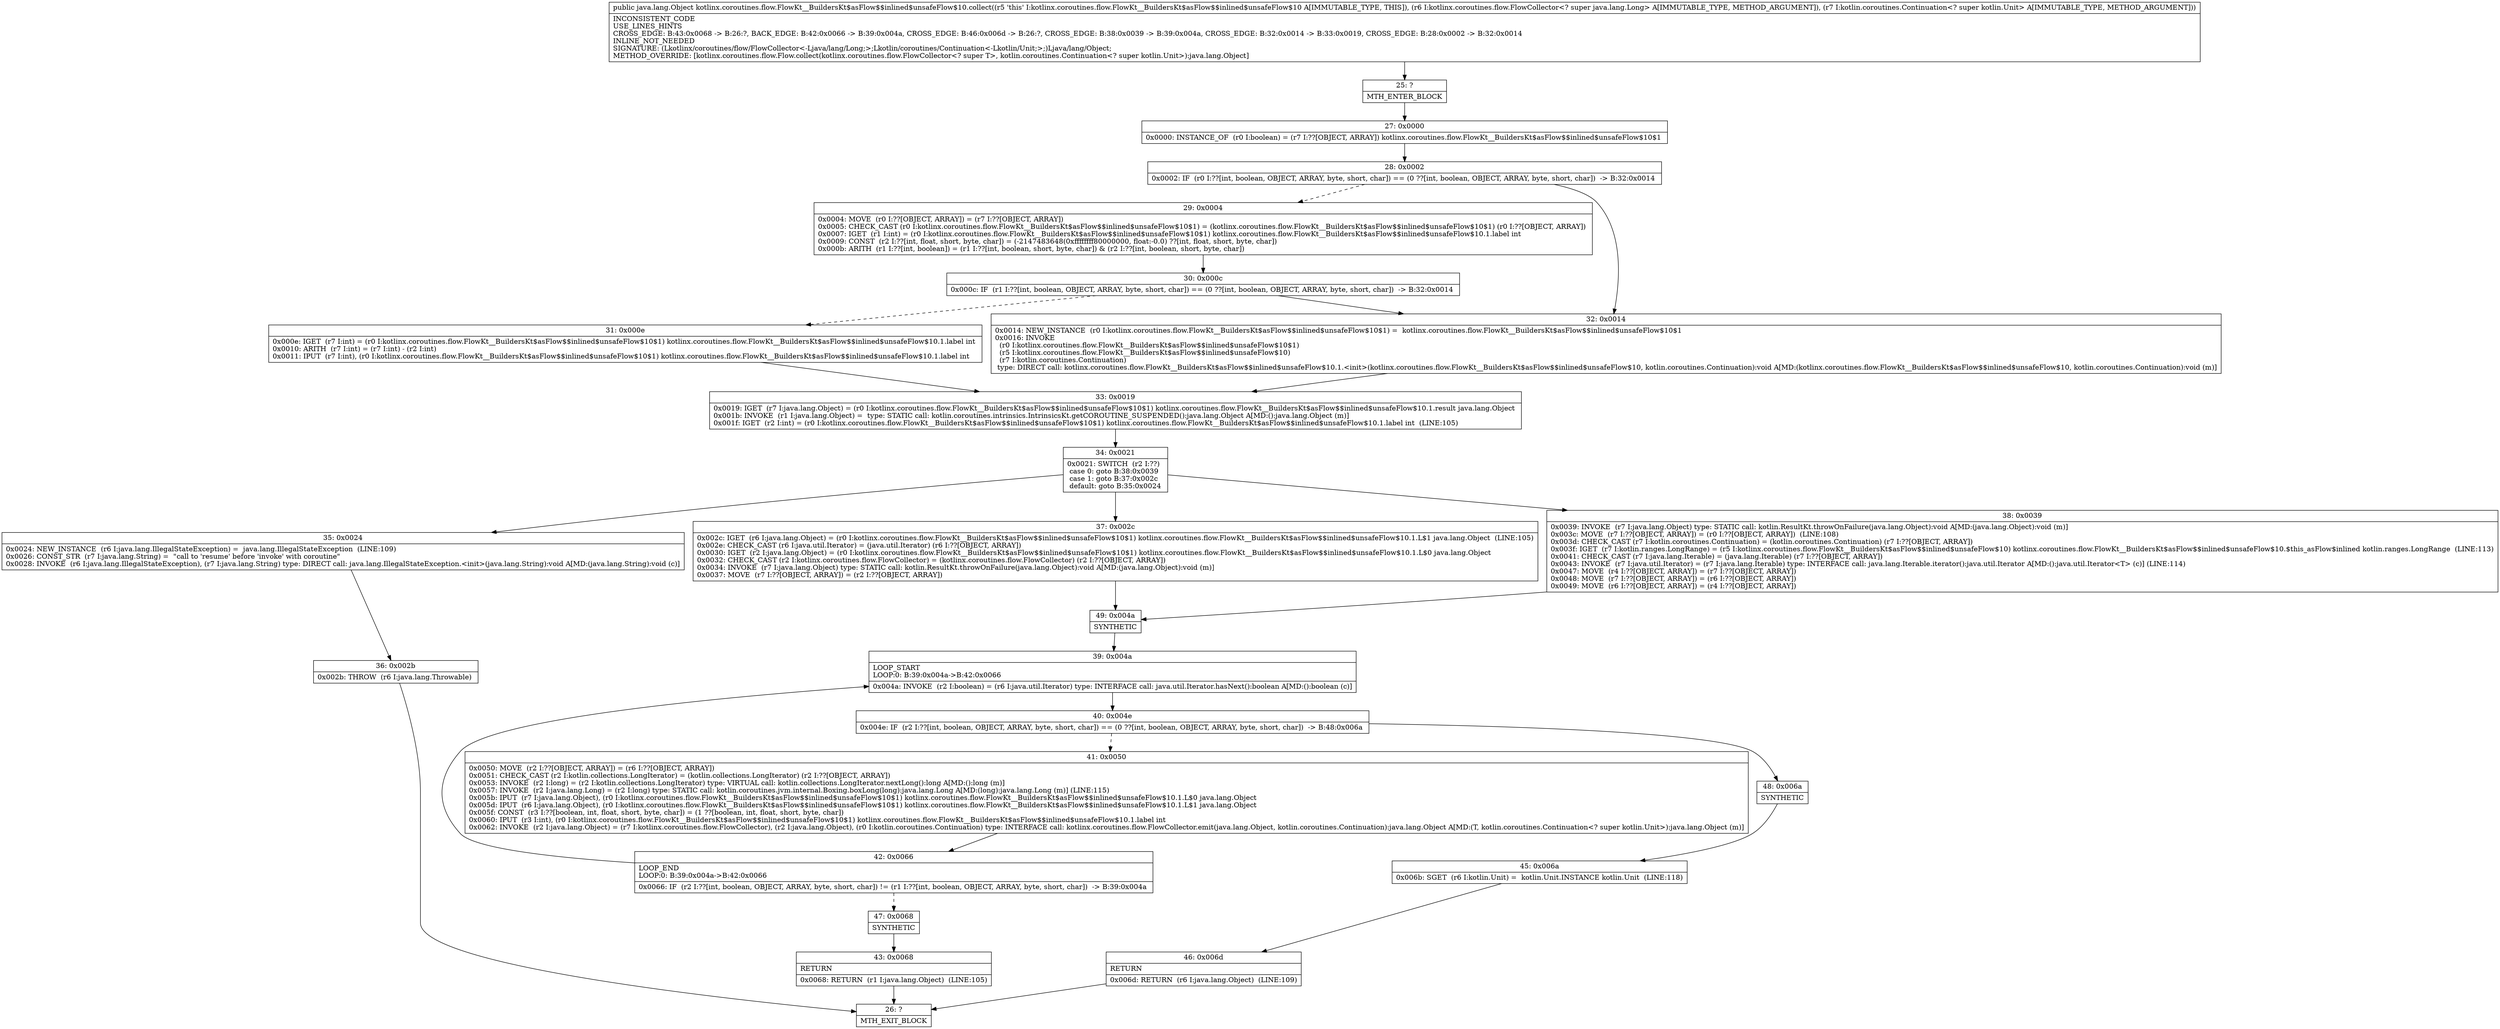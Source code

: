 digraph "CFG forkotlinx.coroutines.flow.FlowKt__BuildersKt$asFlow$$inlined$unsafeFlow$10.collect(Lkotlinx\/coroutines\/flow\/FlowCollector;Lkotlin\/coroutines\/Continuation;)Ljava\/lang\/Object;" {
Node_25 [shape=record,label="{25\:\ ?|MTH_ENTER_BLOCK\l}"];
Node_27 [shape=record,label="{27\:\ 0x0000|0x0000: INSTANCE_OF  (r0 I:boolean) = (r7 I:??[OBJECT, ARRAY]) kotlinx.coroutines.flow.FlowKt__BuildersKt$asFlow$$inlined$unsafeFlow$10$1 \l}"];
Node_28 [shape=record,label="{28\:\ 0x0002|0x0002: IF  (r0 I:??[int, boolean, OBJECT, ARRAY, byte, short, char]) == (0 ??[int, boolean, OBJECT, ARRAY, byte, short, char])  \-\> B:32:0x0014 \l}"];
Node_29 [shape=record,label="{29\:\ 0x0004|0x0004: MOVE  (r0 I:??[OBJECT, ARRAY]) = (r7 I:??[OBJECT, ARRAY]) \l0x0005: CHECK_CAST (r0 I:kotlinx.coroutines.flow.FlowKt__BuildersKt$asFlow$$inlined$unsafeFlow$10$1) = (kotlinx.coroutines.flow.FlowKt__BuildersKt$asFlow$$inlined$unsafeFlow$10$1) (r0 I:??[OBJECT, ARRAY]) \l0x0007: IGET  (r1 I:int) = (r0 I:kotlinx.coroutines.flow.FlowKt__BuildersKt$asFlow$$inlined$unsafeFlow$10$1) kotlinx.coroutines.flow.FlowKt__BuildersKt$asFlow$$inlined$unsafeFlow$10.1.label int \l0x0009: CONST  (r2 I:??[int, float, short, byte, char]) = (\-2147483648(0xffffffff80000000, float:\-0.0) ??[int, float, short, byte, char]) \l0x000b: ARITH  (r1 I:??[int, boolean]) = (r1 I:??[int, boolean, short, byte, char]) & (r2 I:??[int, boolean, short, byte, char]) \l}"];
Node_30 [shape=record,label="{30\:\ 0x000c|0x000c: IF  (r1 I:??[int, boolean, OBJECT, ARRAY, byte, short, char]) == (0 ??[int, boolean, OBJECT, ARRAY, byte, short, char])  \-\> B:32:0x0014 \l}"];
Node_31 [shape=record,label="{31\:\ 0x000e|0x000e: IGET  (r7 I:int) = (r0 I:kotlinx.coroutines.flow.FlowKt__BuildersKt$asFlow$$inlined$unsafeFlow$10$1) kotlinx.coroutines.flow.FlowKt__BuildersKt$asFlow$$inlined$unsafeFlow$10.1.label int \l0x0010: ARITH  (r7 I:int) = (r7 I:int) \- (r2 I:int) \l0x0011: IPUT  (r7 I:int), (r0 I:kotlinx.coroutines.flow.FlowKt__BuildersKt$asFlow$$inlined$unsafeFlow$10$1) kotlinx.coroutines.flow.FlowKt__BuildersKt$asFlow$$inlined$unsafeFlow$10.1.label int \l}"];
Node_33 [shape=record,label="{33\:\ 0x0019|0x0019: IGET  (r7 I:java.lang.Object) = (r0 I:kotlinx.coroutines.flow.FlowKt__BuildersKt$asFlow$$inlined$unsafeFlow$10$1) kotlinx.coroutines.flow.FlowKt__BuildersKt$asFlow$$inlined$unsafeFlow$10.1.result java.lang.Object \l0x001b: INVOKE  (r1 I:java.lang.Object) =  type: STATIC call: kotlin.coroutines.intrinsics.IntrinsicsKt.getCOROUTINE_SUSPENDED():java.lang.Object A[MD:():java.lang.Object (m)]\l0x001f: IGET  (r2 I:int) = (r0 I:kotlinx.coroutines.flow.FlowKt__BuildersKt$asFlow$$inlined$unsafeFlow$10$1) kotlinx.coroutines.flow.FlowKt__BuildersKt$asFlow$$inlined$unsafeFlow$10.1.label int  (LINE:105)\l}"];
Node_34 [shape=record,label="{34\:\ 0x0021|0x0021: SWITCH  (r2 I:??)\l case 0: goto B:38:0x0039\l case 1: goto B:37:0x002c\l default: goto B:35:0x0024 \l}"];
Node_35 [shape=record,label="{35\:\ 0x0024|0x0024: NEW_INSTANCE  (r6 I:java.lang.IllegalStateException) =  java.lang.IllegalStateException  (LINE:109)\l0x0026: CONST_STR  (r7 I:java.lang.String) =  \"call to 'resume' before 'invoke' with coroutine\" \l0x0028: INVOKE  (r6 I:java.lang.IllegalStateException), (r7 I:java.lang.String) type: DIRECT call: java.lang.IllegalStateException.\<init\>(java.lang.String):void A[MD:(java.lang.String):void (c)]\l}"];
Node_36 [shape=record,label="{36\:\ 0x002b|0x002b: THROW  (r6 I:java.lang.Throwable) \l}"];
Node_26 [shape=record,label="{26\:\ ?|MTH_EXIT_BLOCK\l}"];
Node_37 [shape=record,label="{37\:\ 0x002c|0x002c: IGET  (r6 I:java.lang.Object) = (r0 I:kotlinx.coroutines.flow.FlowKt__BuildersKt$asFlow$$inlined$unsafeFlow$10$1) kotlinx.coroutines.flow.FlowKt__BuildersKt$asFlow$$inlined$unsafeFlow$10.1.L$1 java.lang.Object  (LINE:105)\l0x002e: CHECK_CAST (r6 I:java.util.Iterator) = (java.util.Iterator) (r6 I:??[OBJECT, ARRAY]) \l0x0030: IGET  (r2 I:java.lang.Object) = (r0 I:kotlinx.coroutines.flow.FlowKt__BuildersKt$asFlow$$inlined$unsafeFlow$10$1) kotlinx.coroutines.flow.FlowKt__BuildersKt$asFlow$$inlined$unsafeFlow$10.1.L$0 java.lang.Object \l0x0032: CHECK_CAST (r2 I:kotlinx.coroutines.flow.FlowCollector) = (kotlinx.coroutines.flow.FlowCollector) (r2 I:??[OBJECT, ARRAY]) \l0x0034: INVOKE  (r7 I:java.lang.Object) type: STATIC call: kotlin.ResultKt.throwOnFailure(java.lang.Object):void A[MD:(java.lang.Object):void (m)]\l0x0037: MOVE  (r7 I:??[OBJECT, ARRAY]) = (r2 I:??[OBJECT, ARRAY]) \l}"];
Node_49 [shape=record,label="{49\:\ 0x004a|SYNTHETIC\l}"];
Node_39 [shape=record,label="{39\:\ 0x004a|LOOP_START\lLOOP:0: B:39:0x004a\-\>B:42:0x0066\l|0x004a: INVOKE  (r2 I:boolean) = (r6 I:java.util.Iterator) type: INTERFACE call: java.util.Iterator.hasNext():boolean A[MD:():boolean (c)]\l}"];
Node_40 [shape=record,label="{40\:\ 0x004e|0x004e: IF  (r2 I:??[int, boolean, OBJECT, ARRAY, byte, short, char]) == (0 ??[int, boolean, OBJECT, ARRAY, byte, short, char])  \-\> B:48:0x006a \l}"];
Node_41 [shape=record,label="{41\:\ 0x0050|0x0050: MOVE  (r2 I:??[OBJECT, ARRAY]) = (r6 I:??[OBJECT, ARRAY]) \l0x0051: CHECK_CAST (r2 I:kotlin.collections.LongIterator) = (kotlin.collections.LongIterator) (r2 I:??[OBJECT, ARRAY]) \l0x0053: INVOKE  (r2 I:long) = (r2 I:kotlin.collections.LongIterator) type: VIRTUAL call: kotlin.collections.LongIterator.nextLong():long A[MD:():long (m)]\l0x0057: INVOKE  (r2 I:java.lang.Long) = (r2 I:long) type: STATIC call: kotlin.coroutines.jvm.internal.Boxing.boxLong(long):java.lang.Long A[MD:(long):java.lang.Long (m)] (LINE:115)\l0x005b: IPUT  (r7 I:java.lang.Object), (r0 I:kotlinx.coroutines.flow.FlowKt__BuildersKt$asFlow$$inlined$unsafeFlow$10$1) kotlinx.coroutines.flow.FlowKt__BuildersKt$asFlow$$inlined$unsafeFlow$10.1.L$0 java.lang.Object \l0x005d: IPUT  (r6 I:java.lang.Object), (r0 I:kotlinx.coroutines.flow.FlowKt__BuildersKt$asFlow$$inlined$unsafeFlow$10$1) kotlinx.coroutines.flow.FlowKt__BuildersKt$asFlow$$inlined$unsafeFlow$10.1.L$1 java.lang.Object \l0x005f: CONST  (r3 I:??[boolean, int, float, short, byte, char]) = (1 ??[boolean, int, float, short, byte, char]) \l0x0060: IPUT  (r3 I:int), (r0 I:kotlinx.coroutines.flow.FlowKt__BuildersKt$asFlow$$inlined$unsafeFlow$10$1) kotlinx.coroutines.flow.FlowKt__BuildersKt$asFlow$$inlined$unsafeFlow$10.1.label int \l0x0062: INVOKE  (r2 I:java.lang.Object) = (r7 I:kotlinx.coroutines.flow.FlowCollector), (r2 I:java.lang.Object), (r0 I:kotlin.coroutines.Continuation) type: INTERFACE call: kotlinx.coroutines.flow.FlowCollector.emit(java.lang.Object, kotlin.coroutines.Continuation):java.lang.Object A[MD:(T, kotlin.coroutines.Continuation\<? super kotlin.Unit\>):java.lang.Object (m)]\l}"];
Node_42 [shape=record,label="{42\:\ 0x0066|LOOP_END\lLOOP:0: B:39:0x004a\-\>B:42:0x0066\l|0x0066: IF  (r2 I:??[int, boolean, OBJECT, ARRAY, byte, short, char]) != (r1 I:??[int, boolean, OBJECT, ARRAY, byte, short, char])  \-\> B:39:0x004a \l}"];
Node_47 [shape=record,label="{47\:\ 0x0068|SYNTHETIC\l}"];
Node_43 [shape=record,label="{43\:\ 0x0068|RETURN\l|0x0068: RETURN  (r1 I:java.lang.Object)  (LINE:105)\l}"];
Node_48 [shape=record,label="{48\:\ 0x006a|SYNTHETIC\l}"];
Node_45 [shape=record,label="{45\:\ 0x006a|0x006b: SGET  (r6 I:kotlin.Unit) =  kotlin.Unit.INSTANCE kotlin.Unit  (LINE:118)\l}"];
Node_46 [shape=record,label="{46\:\ 0x006d|RETURN\l|0x006d: RETURN  (r6 I:java.lang.Object)  (LINE:109)\l}"];
Node_38 [shape=record,label="{38\:\ 0x0039|0x0039: INVOKE  (r7 I:java.lang.Object) type: STATIC call: kotlin.ResultKt.throwOnFailure(java.lang.Object):void A[MD:(java.lang.Object):void (m)]\l0x003c: MOVE  (r7 I:??[OBJECT, ARRAY]) = (r0 I:??[OBJECT, ARRAY])  (LINE:108)\l0x003d: CHECK_CAST (r7 I:kotlin.coroutines.Continuation) = (kotlin.coroutines.Continuation) (r7 I:??[OBJECT, ARRAY]) \l0x003f: IGET  (r7 I:kotlin.ranges.LongRange) = (r5 I:kotlinx.coroutines.flow.FlowKt__BuildersKt$asFlow$$inlined$unsafeFlow$10) kotlinx.coroutines.flow.FlowKt__BuildersKt$asFlow$$inlined$unsafeFlow$10.$this_asFlow$inlined kotlin.ranges.LongRange  (LINE:113)\l0x0041: CHECK_CAST (r7 I:java.lang.Iterable) = (java.lang.Iterable) (r7 I:??[OBJECT, ARRAY]) \l0x0043: INVOKE  (r7 I:java.util.Iterator) = (r7 I:java.lang.Iterable) type: INTERFACE call: java.lang.Iterable.iterator():java.util.Iterator A[MD:():java.util.Iterator\<T\> (c)] (LINE:114)\l0x0047: MOVE  (r4 I:??[OBJECT, ARRAY]) = (r7 I:??[OBJECT, ARRAY]) \l0x0048: MOVE  (r7 I:??[OBJECT, ARRAY]) = (r6 I:??[OBJECT, ARRAY]) \l0x0049: MOVE  (r6 I:??[OBJECT, ARRAY]) = (r4 I:??[OBJECT, ARRAY]) \l}"];
Node_32 [shape=record,label="{32\:\ 0x0014|0x0014: NEW_INSTANCE  (r0 I:kotlinx.coroutines.flow.FlowKt__BuildersKt$asFlow$$inlined$unsafeFlow$10$1) =  kotlinx.coroutines.flow.FlowKt__BuildersKt$asFlow$$inlined$unsafeFlow$10$1 \l0x0016: INVOKE  \l  (r0 I:kotlinx.coroutines.flow.FlowKt__BuildersKt$asFlow$$inlined$unsafeFlow$10$1)\l  (r5 I:kotlinx.coroutines.flow.FlowKt__BuildersKt$asFlow$$inlined$unsafeFlow$10)\l  (r7 I:kotlin.coroutines.Continuation)\l type: DIRECT call: kotlinx.coroutines.flow.FlowKt__BuildersKt$asFlow$$inlined$unsafeFlow$10.1.\<init\>(kotlinx.coroutines.flow.FlowKt__BuildersKt$asFlow$$inlined$unsafeFlow$10, kotlin.coroutines.Continuation):void A[MD:(kotlinx.coroutines.flow.FlowKt__BuildersKt$asFlow$$inlined$unsafeFlow$10, kotlin.coroutines.Continuation):void (m)]\l}"];
MethodNode[shape=record,label="{public java.lang.Object kotlinx.coroutines.flow.FlowKt__BuildersKt$asFlow$$inlined$unsafeFlow$10.collect((r5 'this' I:kotlinx.coroutines.flow.FlowKt__BuildersKt$asFlow$$inlined$unsafeFlow$10 A[IMMUTABLE_TYPE, THIS]), (r6 I:kotlinx.coroutines.flow.FlowCollector\<? super java.lang.Long\> A[IMMUTABLE_TYPE, METHOD_ARGUMENT]), (r7 I:kotlin.coroutines.Continuation\<? super kotlin.Unit\> A[IMMUTABLE_TYPE, METHOD_ARGUMENT]))  | INCONSISTENT_CODE\lUSE_LINES_HINTS\lCROSS_EDGE: B:43:0x0068 \-\> B:26:?, BACK_EDGE: B:42:0x0066 \-\> B:39:0x004a, CROSS_EDGE: B:46:0x006d \-\> B:26:?, CROSS_EDGE: B:38:0x0039 \-\> B:39:0x004a, CROSS_EDGE: B:32:0x0014 \-\> B:33:0x0019, CROSS_EDGE: B:28:0x0002 \-\> B:32:0x0014\lINLINE_NOT_NEEDED\lSIGNATURE: (Lkotlinx\/coroutines\/flow\/FlowCollector\<\-Ljava\/lang\/Long;\>;Lkotlin\/coroutines\/Continuation\<\-Lkotlin\/Unit;\>;)Ljava\/lang\/Object;\lMETHOD_OVERRIDE: [kotlinx.coroutines.flow.Flow.collect(kotlinx.coroutines.flow.FlowCollector\<? super T\>, kotlin.coroutines.Continuation\<? super kotlin.Unit\>):java.lang.Object]\l}"];
MethodNode -> Node_25;Node_25 -> Node_27;
Node_27 -> Node_28;
Node_28 -> Node_29[style=dashed];
Node_28 -> Node_32;
Node_29 -> Node_30;
Node_30 -> Node_31[style=dashed];
Node_30 -> Node_32;
Node_31 -> Node_33;
Node_33 -> Node_34;
Node_34 -> Node_35;
Node_34 -> Node_37;
Node_34 -> Node_38;
Node_35 -> Node_36;
Node_36 -> Node_26;
Node_37 -> Node_49;
Node_49 -> Node_39;
Node_39 -> Node_40;
Node_40 -> Node_41[style=dashed];
Node_40 -> Node_48;
Node_41 -> Node_42;
Node_42 -> Node_39;
Node_42 -> Node_47[style=dashed];
Node_47 -> Node_43;
Node_43 -> Node_26;
Node_48 -> Node_45;
Node_45 -> Node_46;
Node_46 -> Node_26;
Node_38 -> Node_49;
Node_32 -> Node_33;
}

